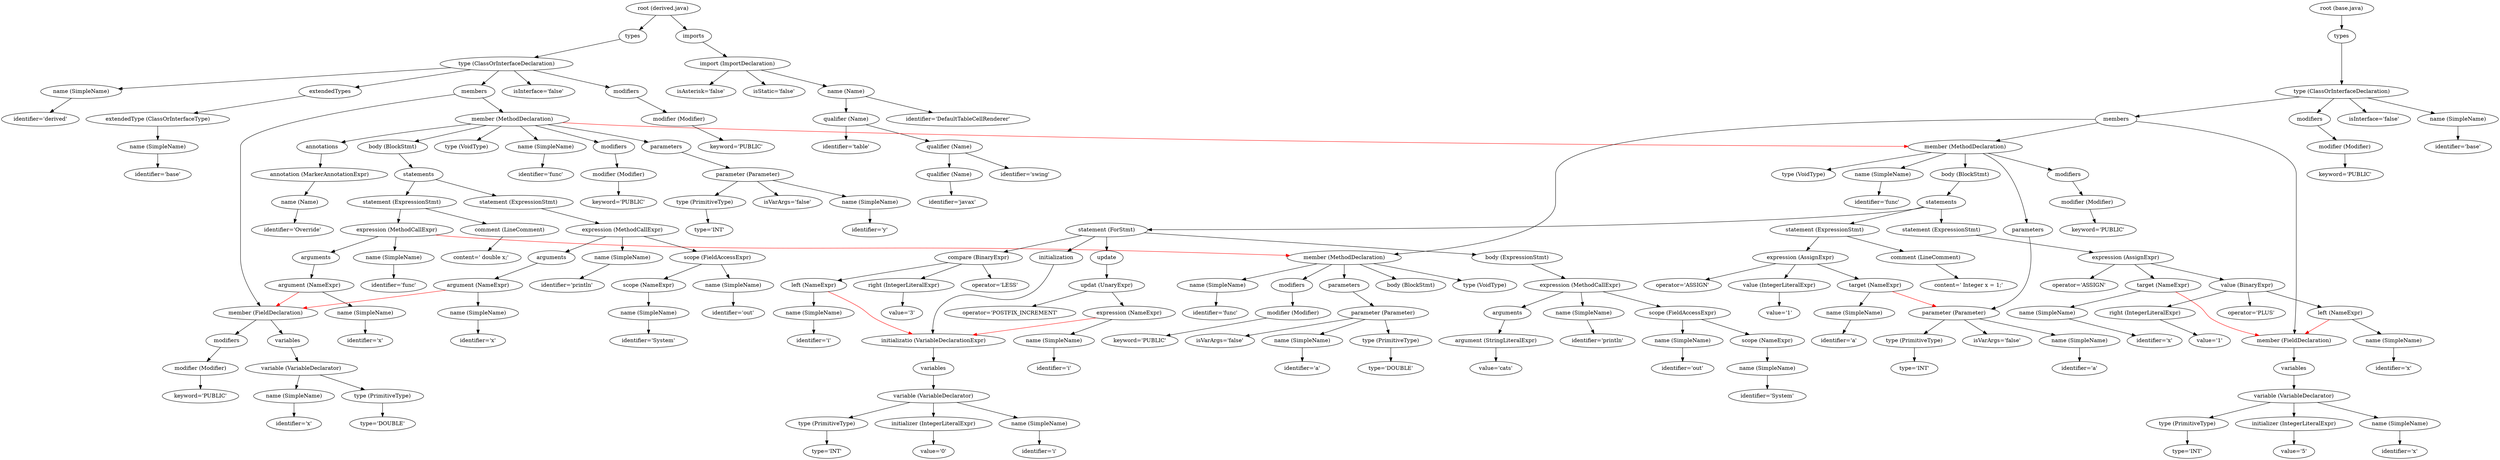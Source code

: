 digraph {
n0 [label="root (derived.java)"];
n1 [label="imports"];
n0 -> n1;
n2 [label="import (ImportDeclaration)"];
n1 -> n2;
n3 [label="isAsterisk='false'"];
n2 -> n3;
n4 [label="isStatic='false'"];
n2 -> n4;
n5 [label="name (Name)"];
n2 -> n5;
n6 [label="identifier='DefaultTableCellRenderer'"];
n5 -> n6;
n7 [label="qualifier (Name)"];
n5 -> n7;
n8 [label="identifier='table'"];
n7 -> n8;
n9 [label="qualifier (Name)"];
n7 -> n9;
n10 [label="identifier='swing'"];
n9 -> n10;
n11 [label="qualifier (Name)"];
n9 -> n11;
n12 [label="identifier='javax'"];
n11 -> n12;
n13 [label="types"];
n0 -> n13;
n14 [label="type (ClassOrInterfaceDeclaration)"];
n13 -> n14;
n15 [label="isInterface='false'"];
n14 -> n15;
n16 [label="name (SimpleName)"];
n14 -> n16;
n17 [label="identifier='derived'"];
n16 -> n17;
n18 [label="extendedTypes"];
n14 -> n18;
n19 [label="extendedType (ClassOrInterfaceType)"];
n18 -> n19;
n20 [label="name (SimpleName)"];
n19 -> n20;
n21 [label="identifier='base'"];
n20 -> n21;
n22 [label="members"];
n14 -> n22;
n23 [label="member (FieldDeclaration)"];
n22 -> n23;
n24 [label="modifiers"];
n23 -> n24;
n25 [label="modifier (Modifier)"];
n24 -> n25;
n26 [label="keyword='PUBLIC'"];
n25 -> n26;
n27 [label="variables"];
n23 -> n27;
n28 [label="variable (VariableDeclarator)"];
n27 -> n28;
n29 [label="name (SimpleName)"];
n28 -> n29;
n30 [label="identifier='x'"];
n29 -> n30;
n31 [label="type (PrimitiveType)"];
n28 -> n31;
n32 [label="type='DOUBLE'"];
n31 -> n32;
n33 [label="member (MethodDeclaration)"];
n22 -> n33;
n34 [label="body (BlockStmt)"];
n33 -> n34;
n35 [label="statements"];
n34 -> n35;
n36 [label="statement (ExpressionStmt)"];
n35 -> n36;
n37 [label="expression (MethodCallExpr)"];
n36 -> n37;
n38 [label="name (SimpleName)"];
n37 -> n38;
n39 [label="identifier='func'"];
n38 -> n39;
n40 [label="arguments"];
n37 -> n40;
n41 [label="argument (NameExpr)"];
n40 -> n41;
n42 [label="name (SimpleName)"];
n41 -> n42;
n43 [label="identifier='x'"];
n42 -> n43;
n44 [label="comment (LineComment)"];
n36 -> n44;
n45 [label="content=' double x;'"];
n44 -> n45;
n46 [label="statement (ExpressionStmt)"];
n35 -> n46;
n47 [label="expression (MethodCallExpr)"];
n46 -> n47;
n48 [label="name (SimpleName)"];
n47 -> n48;
n49 [label="identifier='println'"];
n48 -> n49;
n50 [label="scope (FieldAccessExpr)"];
n47 -> n50;
n51 [label="name (SimpleName)"];
n50 -> n51;
n52 [label="identifier='out'"];
n51 -> n52;
n53 [label="scope (NameExpr)"];
n50 -> n53;
n54 [label="name (SimpleName)"];
n53 -> n54;
n55 [label="identifier='System'"];
n54 -> n55;
n56 [label="arguments"];
n47 -> n56;
n57 [label="argument (NameExpr)"];
n56 -> n57;
n58 [label="name (SimpleName)"];
n57 -> n58;
n59 [label="identifier='x'"];
n58 -> n59;
n60 [label="type (VoidType)"];
n33 -> n60;
n61 [label="name (SimpleName)"];
n33 -> n61;
n62 [label="identifier='func'"];
n61 -> n62;
n63 [label="modifiers"];
n33 -> n63;
n64 [label="modifier (Modifier)"];
n63 -> n64;
n65 [label="keyword='PUBLIC'"];
n64 -> n65;
n66 [label="parameters"];
n33 -> n66;
n67 [label="parameter (Parameter)"];
n66 -> n67;
n68 [label="isVarArgs='false'"];
n67 -> n68;
n69 [label="name (SimpleName)"];
n67 -> n69;
n70 [label="identifier='y'"];
n69 -> n70;
n71 [label="type (PrimitiveType)"];
n67 -> n71;
n72 [label="type='INT'"];
n71 -> n72;
n73 [label="annotations"];
n33 -> n73;
n74 [label="annotation (MarkerAnnotationExpr)"];
n73 -> n74;
n75 [label="name (Name)"];
n74 -> n75;
n76 [label="identifier='Override'"];
n75 -> n76;
n77 [label="modifiers"];
n14 -> n77;
n78 [label="modifier (Modifier)"];
n77 -> n78;
n79 [label="keyword='PUBLIC'"];
n78 -> n79;
n80 [label="root (base.java)"];
n81 [label="types"];
n80 -> n81;
n82 [label="type (ClassOrInterfaceDeclaration)"];
n81 -> n82;
n83 [label="isInterface='false'"];
n82 -> n83;
n84 [label="name (SimpleName)"];
n82 -> n84;
n85 [label="identifier='base'"];
n84 -> n85;
n86 [label="members"];
n82 -> n86;
n87 [label="member (FieldDeclaration)"];
n86 -> n87;
n88 [label="variables"];
n87 -> n88;
n89 [label="variable (VariableDeclarator)"];
n88 -> n89;
n90 [label="initializer (IntegerLiteralExpr)"];
n89 -> n90;
n91 [label="value='5'"];
n90 -> n91;
n92 [label="name (SimpleName)"];
n89 -> n92;
n93 [label="identifier='x'"];
n92 -> n93;
n94 [label="type (PrimitiveType)"];
n89 -> n94;
n95 [label="type='INT'"];
n94 -> n95;
n96 [label="member (MethodDeclaration)"];
n86 -> n96;
n97 [label="body (BlockStmt)"];
n96 -> n97;
n98 [label="type (VoidType)"];
n96 -> n98;
n99 [label="name (SimpleName)"];
n96 -> n99;
n100 [label="identifier='func'"];
n99 -> n100;
n101 [label="modifiers"];
n96 -> n101;
n102 [label="modifier (Modifier)"];
n101 -> n102;
n103 [label="keyword='PUBLIC'"];
n102 -> n103;
n104 [label="parameters"];
n96 -> n104;
n105 [label="parameter (Parameter)"];
n104 -> n105;
n106 [label="isVarArgs='false'"];
n105 -> n106;
n107 [label="name (SimpleName)"];
n105 -> n107;
n108 [label="identifier='a'"];
n107 -> n108;
n109 [label="type (PrimitiveType)"];
n105 -> n109;
n110 [label="type='DOUBLE'"];
n109 -> n110;
n111 [label="member (MethodDeclaration)"];
n86 -> n111;
n112 [label="body (BlockStmt)"];
n111 -> n112;
n113 [label="statements"];
n112 -> n113;
n114 [label="statement (ExpressionStmt)"];
n113 -> n114;
n115 [label="expression (AssignExpr)"];
n114 -> n115;
n116 [label="operator='ASSIGN'"];
n115 -> n116;
n117 [label="target (NameExpr)"];
n115 -> n117;
n118 [label="name (SimpleName)"];
n117 -> n118;
n119 [label="identifier='a'"];
n118 -> n119;
n120 [label="value (IntegerLiteralExpr)"];
n115 -> n120;
n121 [label="value='1'"];
n120 -> n121;
n122 [label="comment (LineComment)"];
n114 -> n122;
n123 [label="content=' Integer x = 1;'"];
n122 -> n123;
n124 [label="statement (ExpressionStmt)"];
n113 -> n124;
n125 [label="expression (AssignExpr)"];
n124 -> n125;
n126 [label="operator='ASSIGN'"];
n125 -> n126;
n127 [label="target (NameExpr)"];
n125 -> n127;
n128 [label="name (SimpleName)"];
n127 -> n128;
n129 [label="identifier='x'"];
n128 -> n129;
n130 [label="value (BinaryExpr)"];
n125 -> n130;
n131 [label="operator='PLUS'"];
n130 -> n131;
n132 [label="left (NameExpr)"];
n130 -> n132;
n133 [label="name (SimpleName)"];
n132 -> n133;
n134 [label="identifier='x'"];
n133 -> n134;
n135 [label="right (IntegerLiteralExpr)"];
n130 -> n135;
n136 [label="value='1'"];
n135 -> n136;
n137 [label="statement (ForStmt)"];
n113 -> n137;
n138 [label="body (ExpressionStmt)"];
n137 -> n138;
n139 [label="expression (MethodCallExpr)"];
n138 -> n139;
n140 [label="name (SimpleName)"];
n139 -> n140;
n141 [label="identifier='println'"];
n140 -> n141;
n142 [label="scope (FieldAccessExpr)"];
n139 -> n142;
n143 [label="name (SimpleName)"];
n142 -> n143;
n144 [label="identifier='out'"];
n143 -> n144;
n145 [label="scope (NameExpr)"];
n142 -> n145;
n146 [label="name (SimpleName)"];
n145 -> n146;
n147 [label="identifier='System'"];
n146 -> n147;
n148 [label="arguments"];
n139 -> n148;
n149 [label="argument (StringLiteralExpr)"];
n148 -> n149;
n150 [label="value='cats'"];
n149 -> n150;
n151 [label="compare (BinaryExpr)"];
n137 -> n151;
n152 [label="operator='LESS'"];
n151 -> n152;
n153 [label="left (NameExpr)"];
n151 -> n153;
n154 [label="name (SimpleName)"];
n153 -> n154;
n155 [label="identifier='i'"];
n154 -> n155;
n156 [label="right (IntegerLiteralExpr)"];
n151 -> n156;
n157 [label="value='3'"];
n156 -> n157;
n158 [label="initialization"];
n137 -> n158;
n159 [label="initializatio (VariableDeclarationExpr)"];
n158 -> n159;
n160 [label="variables"];
n159 -> n160;
n161 [label="variable (VariableDeclarator)"];
n160 -> n161;
n162 [label="initializer (IntegerLiteralExpr)"];
n161 -> n162;
n163 [label="value='0'"];
n162 -> n163;
n164 [label="name (SimpleName)"];
n161 -> n164;
n165 [label="identifier='i'"];
n164 -> n165;
n166 [label="type (PrimitiveType)"];
n161 -> n166;
n167 [label="type='INT'"];
n166 -> n167;
n168 [label="update"];
n137 -> n168;
n169 [label="updat (UnaryExpr)"];
n168 -> n169;
n170 [label="operator='POSTFIX_INCREMENT'"];
n169 -> n170;
n171 [label="expression (NameExpr)"];
n169 -> n171;
n172 [label="name (SimpleName)"];
n171 -> n172;
n173 [label="identifier='i'"];
n172 -> n173;
n174 [label="type (VoidType)"];
n111 -> n174;
n175 [label="name (SimpleName)"];
n111 -> n175;
n176 [label="identifier='func'"];
n175 -> n176;
n177 [label="modifiers"];
n111 -> n177;
n178 [label="modifier (Modifier)"];
n177 -> n178;
n179 [label="keyword='PUBLIC'"];
n178 -> n179;
n180 [label="parameters"];
n111 -> n180;
n181 [label="parameter (Parameter)"];
n180 -> n181;
n182 [label="isVarArgs='false'"];
n181 -> n182;
n183 [label="name (SimpleName)"];
n181 -> n183;
n184 [label="identifier='a'"];
n183 -> n184;
n185 [label="type (PrimitiveType)"];
n181 -> n185;
n186 [label="type='INT'"];
n185 -> n186;
n187 [label="modifiers"];
n82 -> n187;
n188 [label="modifier (Modifier)"];
n187 -> n188;
n189 [label="keyword='PUBLIC'"];
n188 -> n189;
n132 -> n87 [color = "red"]
n153 -> n159 [color = "red"]
n33 -> n111 [color = "red"]
n41 -> n23 [color = "red"]
n57 -> n23 [color = "red"]
n127 -> n87 [color = "red"]
n37 -> n96 [color = "red"]
n117 -> n181 [color = "red"]
n171 -> n159 [color = "red"]
{rank = same; n0; n80; }
}